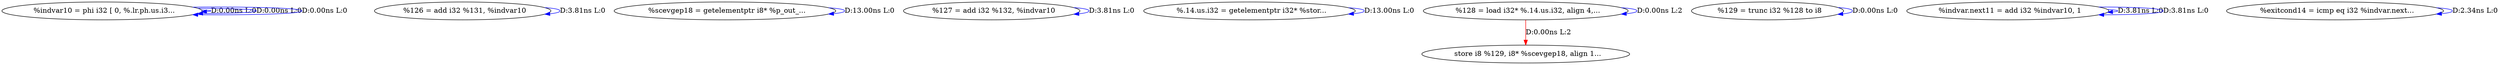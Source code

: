 digraph {
Node0x40c73b0[label="  %indvar10 = phi i32 [ 0, %.lr.ph.us.i3..."];
Node0x40c73b0 -> Node0x40c73b0[label="D:0.00ns L:0",color=blue];
Node0x40c73b0 -> Node0x40c73b0[label="D:0.00ns L:0",color=blue];
Node0x40c73b0 -> Node0x40c73b0[label="D:0.00ns L:0",color=blue];
Node0x40c74f0[label="  %126 = add i32 %131, %indvar10"];
Node0x40c74f0 -> Node0x40c74f0[label="D:3.81ns L:0",color=blue];
Node0x40c7630[label="  %scevgep18 = getelementptr i8* %p_out_..."];
Node0x40c7630 -> Node0x40c7630[label="D:13.00ns L:0",color=blue];
Node0x40c7770[label="  %127 = add i32 %132, %indvar10"];
Node0x40c7770 -> Node0x40c7770[label="D:3.81ns L:0",color=blue];
Node0x40c78b0[label="  %.14.us.i32 = getelementptr i32* %stor..."];
Node0x40c78b0 -> Node0x40c78b0[label="D:13.00ns L:0",color=blue];
Node0x40c79f0[label="  %128 = load i32* %.14.us.i32, align 4,..."];
Node0x40c79f0 -> Node0x40c79f0[label="D:0.00ns L:2",color=blue];
Node0x40c7c70[label="  store i8 %129, i8* %scevgep18, align 1..."];
Node0x40c79f0 -> Node0x40c7c70[label="D:0.00ns L:2",color=red];
Node0x40c7b30[label="  %129 = trunc i32 %128 to i8"];
Node0x40c7b30 -> Node0x40c7b30[label="D:0.00ns L:0",color=blue];
Node0x40c7db0[label="  %indvar.next11 = add i32 %indvar10, 1"];
Node0x40c7db0 -> Node0x40c7db0[label="D:3.81ns L:0",color=blue];
Node0x40c7db0 -> Node0x40c7db0[label="D:3.81ns L:0",color=blue];
Node0x40c7ef0[label="  %exitcond14 = icmp eq i32 %indvar.next..."];
Node0x40c7ef0 -> Node0x40c7ef0[label="D:2.34ns L:0",color=blue];
}
